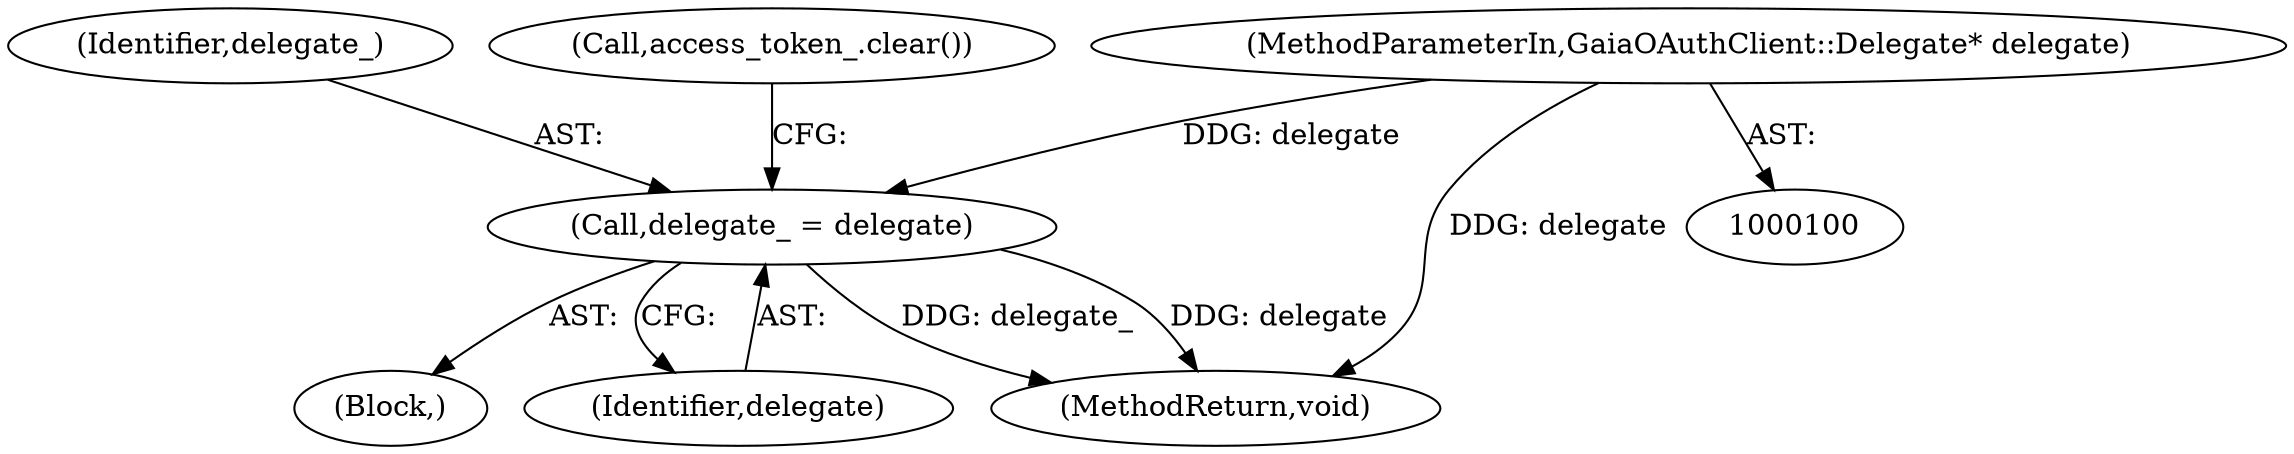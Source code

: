 digraph "0_Chrome_7cf563aba8f4b3bab68e9bfe43824d952241dcf7_3@pointer" {
"1000103" [label="(MethodParameterIn,GaiaOAuthClient::Delegate* delegate)"];
"1000110" [label="(Call,delegate_ = delegate)"];
"1000104" [label="(Block,)"];
"1000111" [label="(Identifier,delegate_)"];
"1000110" [label="(Call,delegate_ = delegate)"];
"1000112" [label="(Identifier,delegate)"];
"1000113" [label="(Call,access_token_.clear())"];
"1000103" [label="(MethodParameterIn,GaiaOAuthClient::Delegate* delegate)"];
"1000160" [label="(MethodReturn,void)"];
"1000103" -> "1000100"  [label="AST: "];
"1000103" -> "1000160"  [label="DDG: delegate"];
"1000103" -> "1000110"  [label="DDG: delegate"];
"1000110" -> "1000104"  [label="AST: "];
"1000110" -> "1000112"  [label="CFG: "];
"1000111" -> "1000110"  [label="AST: "];
"1000112" -> "1000110"  [label="AST: "];
"1000113" -> "1000110"  [label="CFG: "];
"1000110" -> "1000160"  [label="DDG: delegate_"];
"1000110" -> "1000160"  [label="DDG: delegate"];
}
